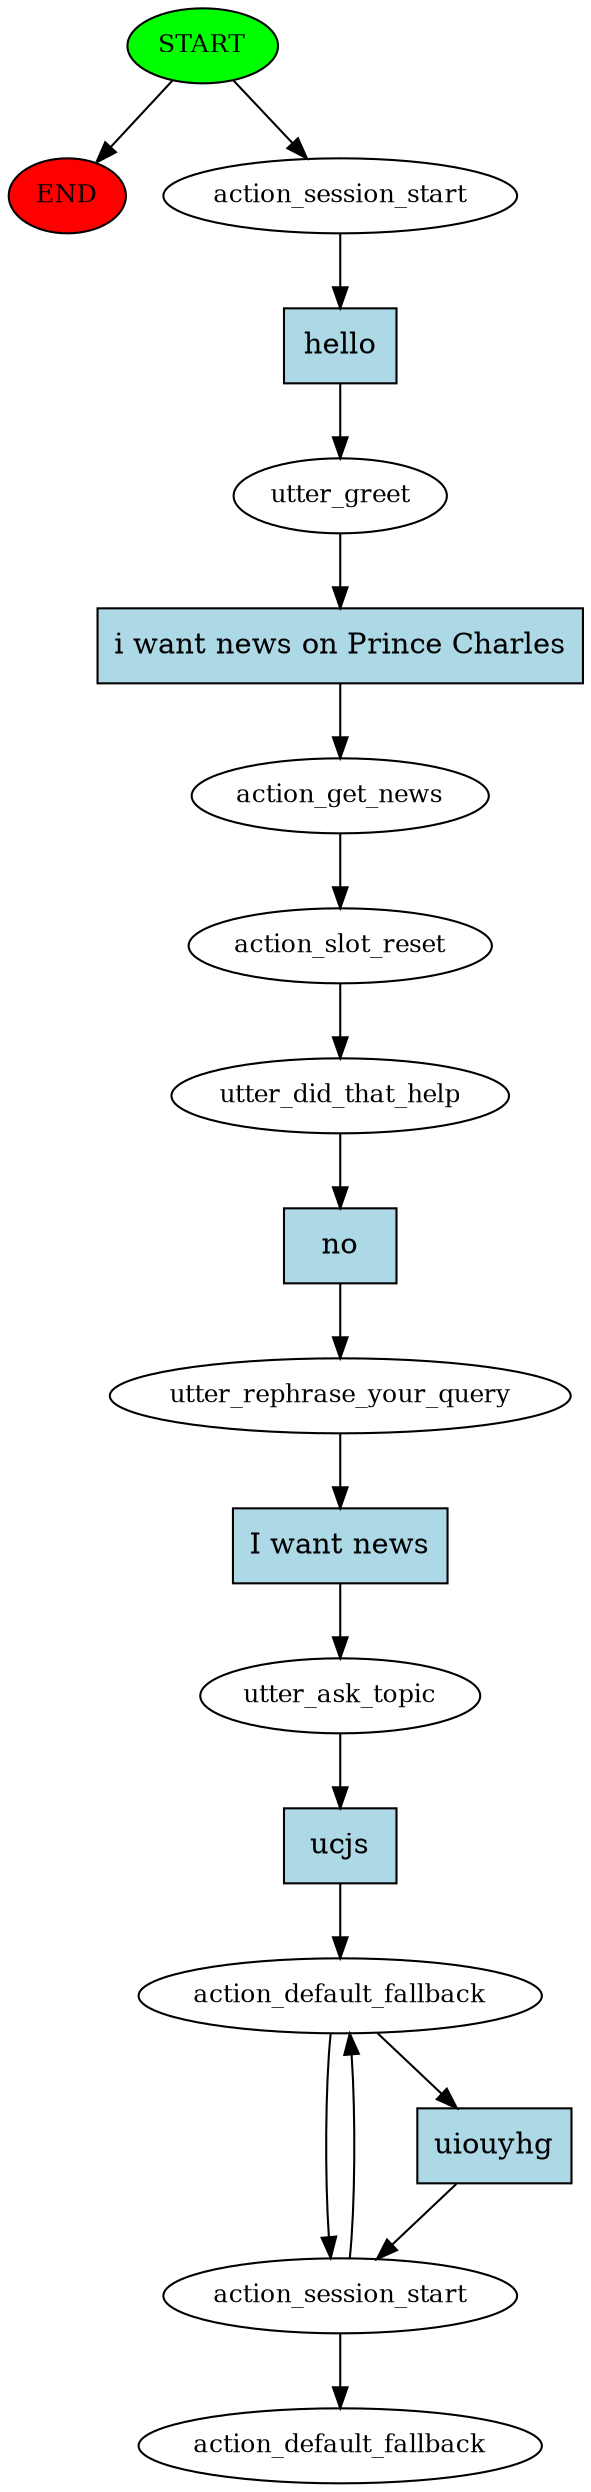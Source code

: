 digraph  {
0 [class="start active", fillcolor=green, fontsize=12, label=START, style=filled];
"-1" [class=end, fillcolor=red, fontsize=12, label=END, style=filled];
1 [class=active, fontsize=12, label=action_session_start];
2 [class=active, fontsize=12, label=utter_greet];
3 [class=active, fontsize=12, label=action_get_news];
4 [class=active, fontsize=12, label=action_slot_reset];
5 [class=active, fontsize=12, label=utter_did_that_help];
6 [class=active, fontsize=12, label=utter_rephrase_your_query];
7 [class=active, fontsize=12, label=utter_ask_topic];
8 [class=active, fontsize=12, label=action_default_fallback];
9 [class=active, fontsize=12, label=action_session_start];
14 [class="dashed active", fontsize=12, label=action_default_fallback];
15 [class="intent active", fillcolor=lightblue, label=hello, shape=rect, style=filled];
16 [class="intent active", fillcolor=lightblue, label="i want news on Prince Charles", shape=rect, style=filled];
17 [class="intent active", fillcolor=lightblue, label=no, shape=rect, style=filled];
18 [class="intent active", fillcolor=lightblue, label="I want news", shape=rect, style=filled];
19 [class="intent active", fillcolor=lightblue, label=ucjs, shape=rect, style=filled];
20 [class="intent active", fillcolor=lightblue, label=uiouyhg, shape=rect, style=filled];
0 -> "-1"  [class="", key=NONE, label=""];
0 -> 1  [class=active, key=NONE, label=""];
1 -> 15  [class=active, key=0];
2 -> 16  [class=active, key=0];
3 -> 4  [class=active, key=NONE, label=""];
4 -> 5  [class=active, key=NONE, label=""];
5 -> 17  [class=active, key=0];
6 -> 18  [class=active, key=0];
7 -> 19  [class=active, key=0];
8 -> 9  [class=active, key=NONE, label=""];
8 -> 20  [class=active, key=0];
9 -> 8  [class=active, key=NONE, label=""];
9 -> 14  [class=active, key=NONE, label=""];
15 -> 2  [class=active, key=0];
16 -> 3  [class=active, key=0];
17 -> 6  [class=active, key=0];
18 -> 7  [class=active, key=0];
19 -> 8  [class=active, key=0];
20 -> 9  [class=active, key=0];
}
